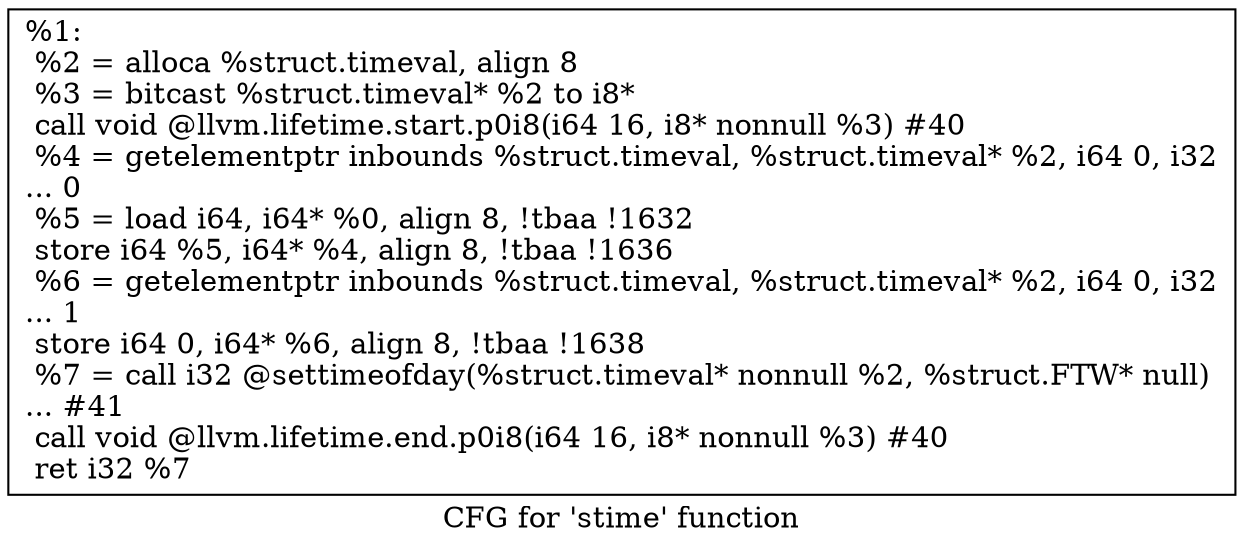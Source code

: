 digraph "CFG for 'stime' function" {
	label="CFG for 'stime' function";

	Node0x1ce17e0 [shape=record,label="{%1:\l  %2 = alloca %struct.timeval, align 8\l  %3 = bitcast %struct.timeval* %2 to i8*\l  call void @llvm.lifetime.start.p0i8(i64 16, i8* nonnull %3) #40\l  %4 = getelementptr inbounds %struct.timeval, %struct.timeval* %2, i64 0, i32\l... 0\l  %5 = load i64, i64* %0, align 8, !tbaa !1632\l  store i64 %5, i64* %4, align 8, !tbaa !1636\l  %6 = getelementptr inbounds %struct.timeval, %struct.timeval* %2, i64 0, i32\l... 1\l  store i64 0, i64* %6, align 8, !tbaa !1638\l  %7 = call i32 @settimeofday(%struct.timeval* nonnull %2, %struct.FTW* null)\l... #41\l  call void @llvm.lifetime.end.p0i8(i64 16, i8* nonnull %3) #40\l  ret i32 %7\l}"];
}
